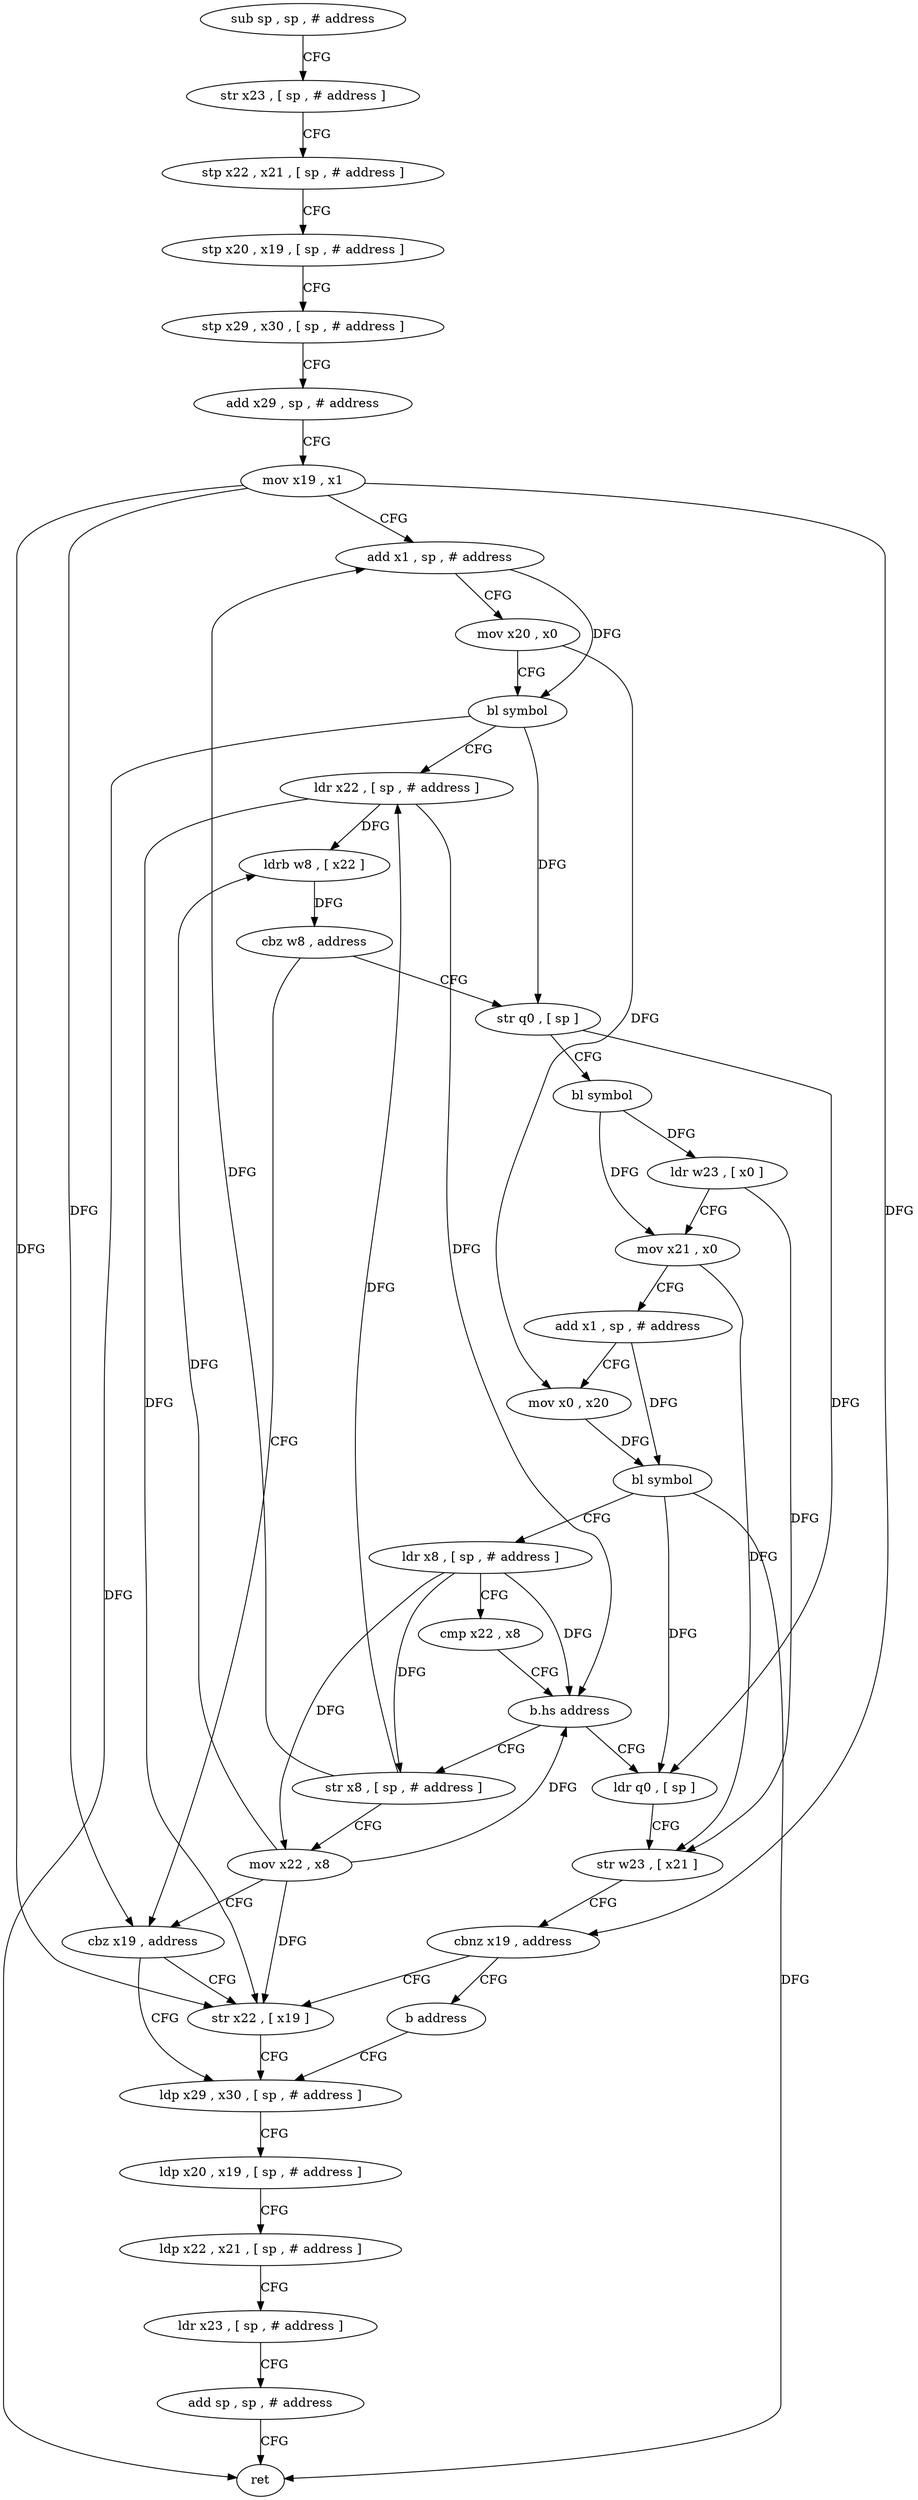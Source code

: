 digraph "func" {
"4205040" [label = "sub sp , sp , # address" ]
"4205044" [label = "str x23 , [ sp , # address ]" ]
"4205048" [label = "stp x22 , x21 , [ sp , # address ]" ]
"4205052" [label = "stp x20 , x19 , [ sp , # address ]" ]
"4205056" [label = "stp x29 , x30 , [ sp , # address ]" ]
"4205060" [label = "add x29 , sp , # address" ]
"4205064" [label = "mov x19 , x1" ]
"4205068" [label = "add x1 , sp , # address" ]
"4205072" [label = "mov x20 , x0" ]
"4205076" [label = "bl symbol" ]
"4205080" [label = "ldr x22 , [ sp , # address ]" ]
"4205084" [label = "ldrb w8 , [ x22 ]" ]
"4205088" [label = "cbz w8 , address" ]
"4205140" [label = "cbz x19 , address" ]
"4205092" [label = "str q0 , [ sp ]" ]
"4205148" [label = "ldp x29 , x30 , [ sp , # address ]" ]
"4205144" [label = "str x22 , [ x19 ]" ]
"4205096" [label = "bl symbol" ]
"4205100" [label = "ldr w23 , [ x0 ]" ]
"4205104" [label = "mov x21 , x0" ]
"4205108" [label = "add x1 , sp , # address" ]
"4205112" [label = "mov x0 , x20" ]
"4205116" [label = "bl symbol" ]
"4205120" [label = "ldr x8 , [ sp , # address ]" ]
"4205124" [label = "cmp x22 , x8" ]
"4205128" [label = "b.hs address" ]
"4205172" [label = "ldr q0 , [ sp ]" ]
"4205132" [label = "str x8 , [ sp , # address ]" ]
"4205152" [label = "ldp x20 , x19 , [ sp , # address ]" ]
"4205156" [label = "ldp x22 , x21 , [ sp , # address ]" ]
"4205160" [label = "ldr x23 , [ sp , # address ]" ]
"4205164" [label = "add sp , sp , # address" ]
"4205168" [label = "ret" ]
"4205176" [label = "str w23 , [ x21 ]" ]
"4205180" [label = "cbnz x19 , address" ]
"4205184" [label = "b address" ]
"4205136" [label = "mov x22 , x8" ]
"4205040" -> "4205044" [ label = "CFG" ]
"4205044" -> "4205048" [ label = "CFG" ]
"4205048" -> "4205052" [ label = "CFG" ]
"4205052" -> "4205056" [ label = "CFG" ]
"4205056" -> "4205060" [ label = "CFG" ]
"4205060" -> "4205064" [ label = "CFG" ]
"4205064" -> "4205068" [ label = "CFG" ]
"4205064" -> "4205140" [ label = "DFG" ]
"4205064" -> "4205144" [ label = "DFG" ]
"4205064" -> "4205180" [ label = "DFG" ]
"4205068" -> "4205072" [ label = "CFG" ]
"4205068" -> "4205076" [ label = "DFG" ]
"4205072" -> "4205076" [ label = "CFG" ]
"4205072" -> "4205112" [ label = "DFG" ]
"4205076" -> "4205080" [ label = "CFG" ]
"4205076" -> "4205168" [ label = "DFG" ]
"4205076" -> "4205092" [ label = "DFG" ]
"4205080" -> "4205084" [ label = "DFG" ]
"4205080" -> "4205128" [ label = "DFG" ]
"4205080" -> "4205144" [ label = "DFG" ]
"4205084" -> "4205088" [ label = "DFG" ]
"4205088" -> "4205140" [ label = "CFG" ]
"4205088" -> "4205092" [ label = "CFG" ]
"4205140" -> "4205148" [ label = "CFG" ]
"4205140" -> "4205144" [ label = "CFG" ]
"4205092" -> "4205096" [ label = "CFG" ]
"4205092" -> "4205172" [ label = "DFG" ]
"4205148" -> "4205152" [ label = "CFG" ]
"4205144" -> "4205148" [ label = "CFG" ]
"4205096" -> "4205100" [ label = "DFG" ]
"4205096" -> "4205104" [ label = "DFG" ]
"4205100" -> "4205104" [ label = "CFG" ]
"4205100" -> "4205176" [ label = "DFG" ]
"4205104" -> "4205108" [ label = "CFG" ]
"4205104" -> "4205176" [ label = "DFG" ]
"4205108" -> "4205112" [ label = "CFG" ]
"4205108" -> "4205116" [ label = "DFG" ]
"4205112" -> "4205116" [ label = "DFG" ]
"4205116" -> "4205120" [ label = "CFG" ]
"4205116" -> "4205168" [ label = "DFG" ]
"4205116" -> "4205172" [ label = "DFG" ]
"4205120" -> "4205124" [ label = "CFG" ]
"4205120" -> "4205128" [ label = "DFG" ]
"4205120" -> "4205132" [ label = "DFG" ]
"4205120" -> "4205136" [ label = "DFG" ]
"4205124" -> "4205128" [ label = "CFG" ]
"4205128" -> "4205172" [ label = "CFG" ]
"4205128" -> "4205132" [ label = "CFG" ]
"4205172" -> "4205176" [ label = "CFG" ]
"4205132" -> "4205136" [ label = "CFG" ]
"4205132" -> "4205068" [ label = "DFG" ]
"4205132" -> "4205080" [ label = "DFG" ]
"4205152" -> "4205156" [ label = "CFG" ]
"4205156" -> "4205160" [ label = "CFG" ]
"4205160" -> "4205164" [ label = "CFG" ]
"4205164" -> "4205168" [ label = "CFG" ]
"4205176" -> "4205180" [ label = "CFG" ]
"4205180" -> "4205144" [ label = "CFG" ]
"4205180" -> "4205184" [ label = "CFG" ]
"4205184" -> "4205148" [ label = "CFG" ]
"4205136" -> "4205140" [ label = "CFG" ]
"4205136" -> "4205084" [ label = "DFG" ]
"4205136" -> "4205144" [ label = "DFG" ]
"4205136" -> "4205128" [ label = "DFG" ]
}
